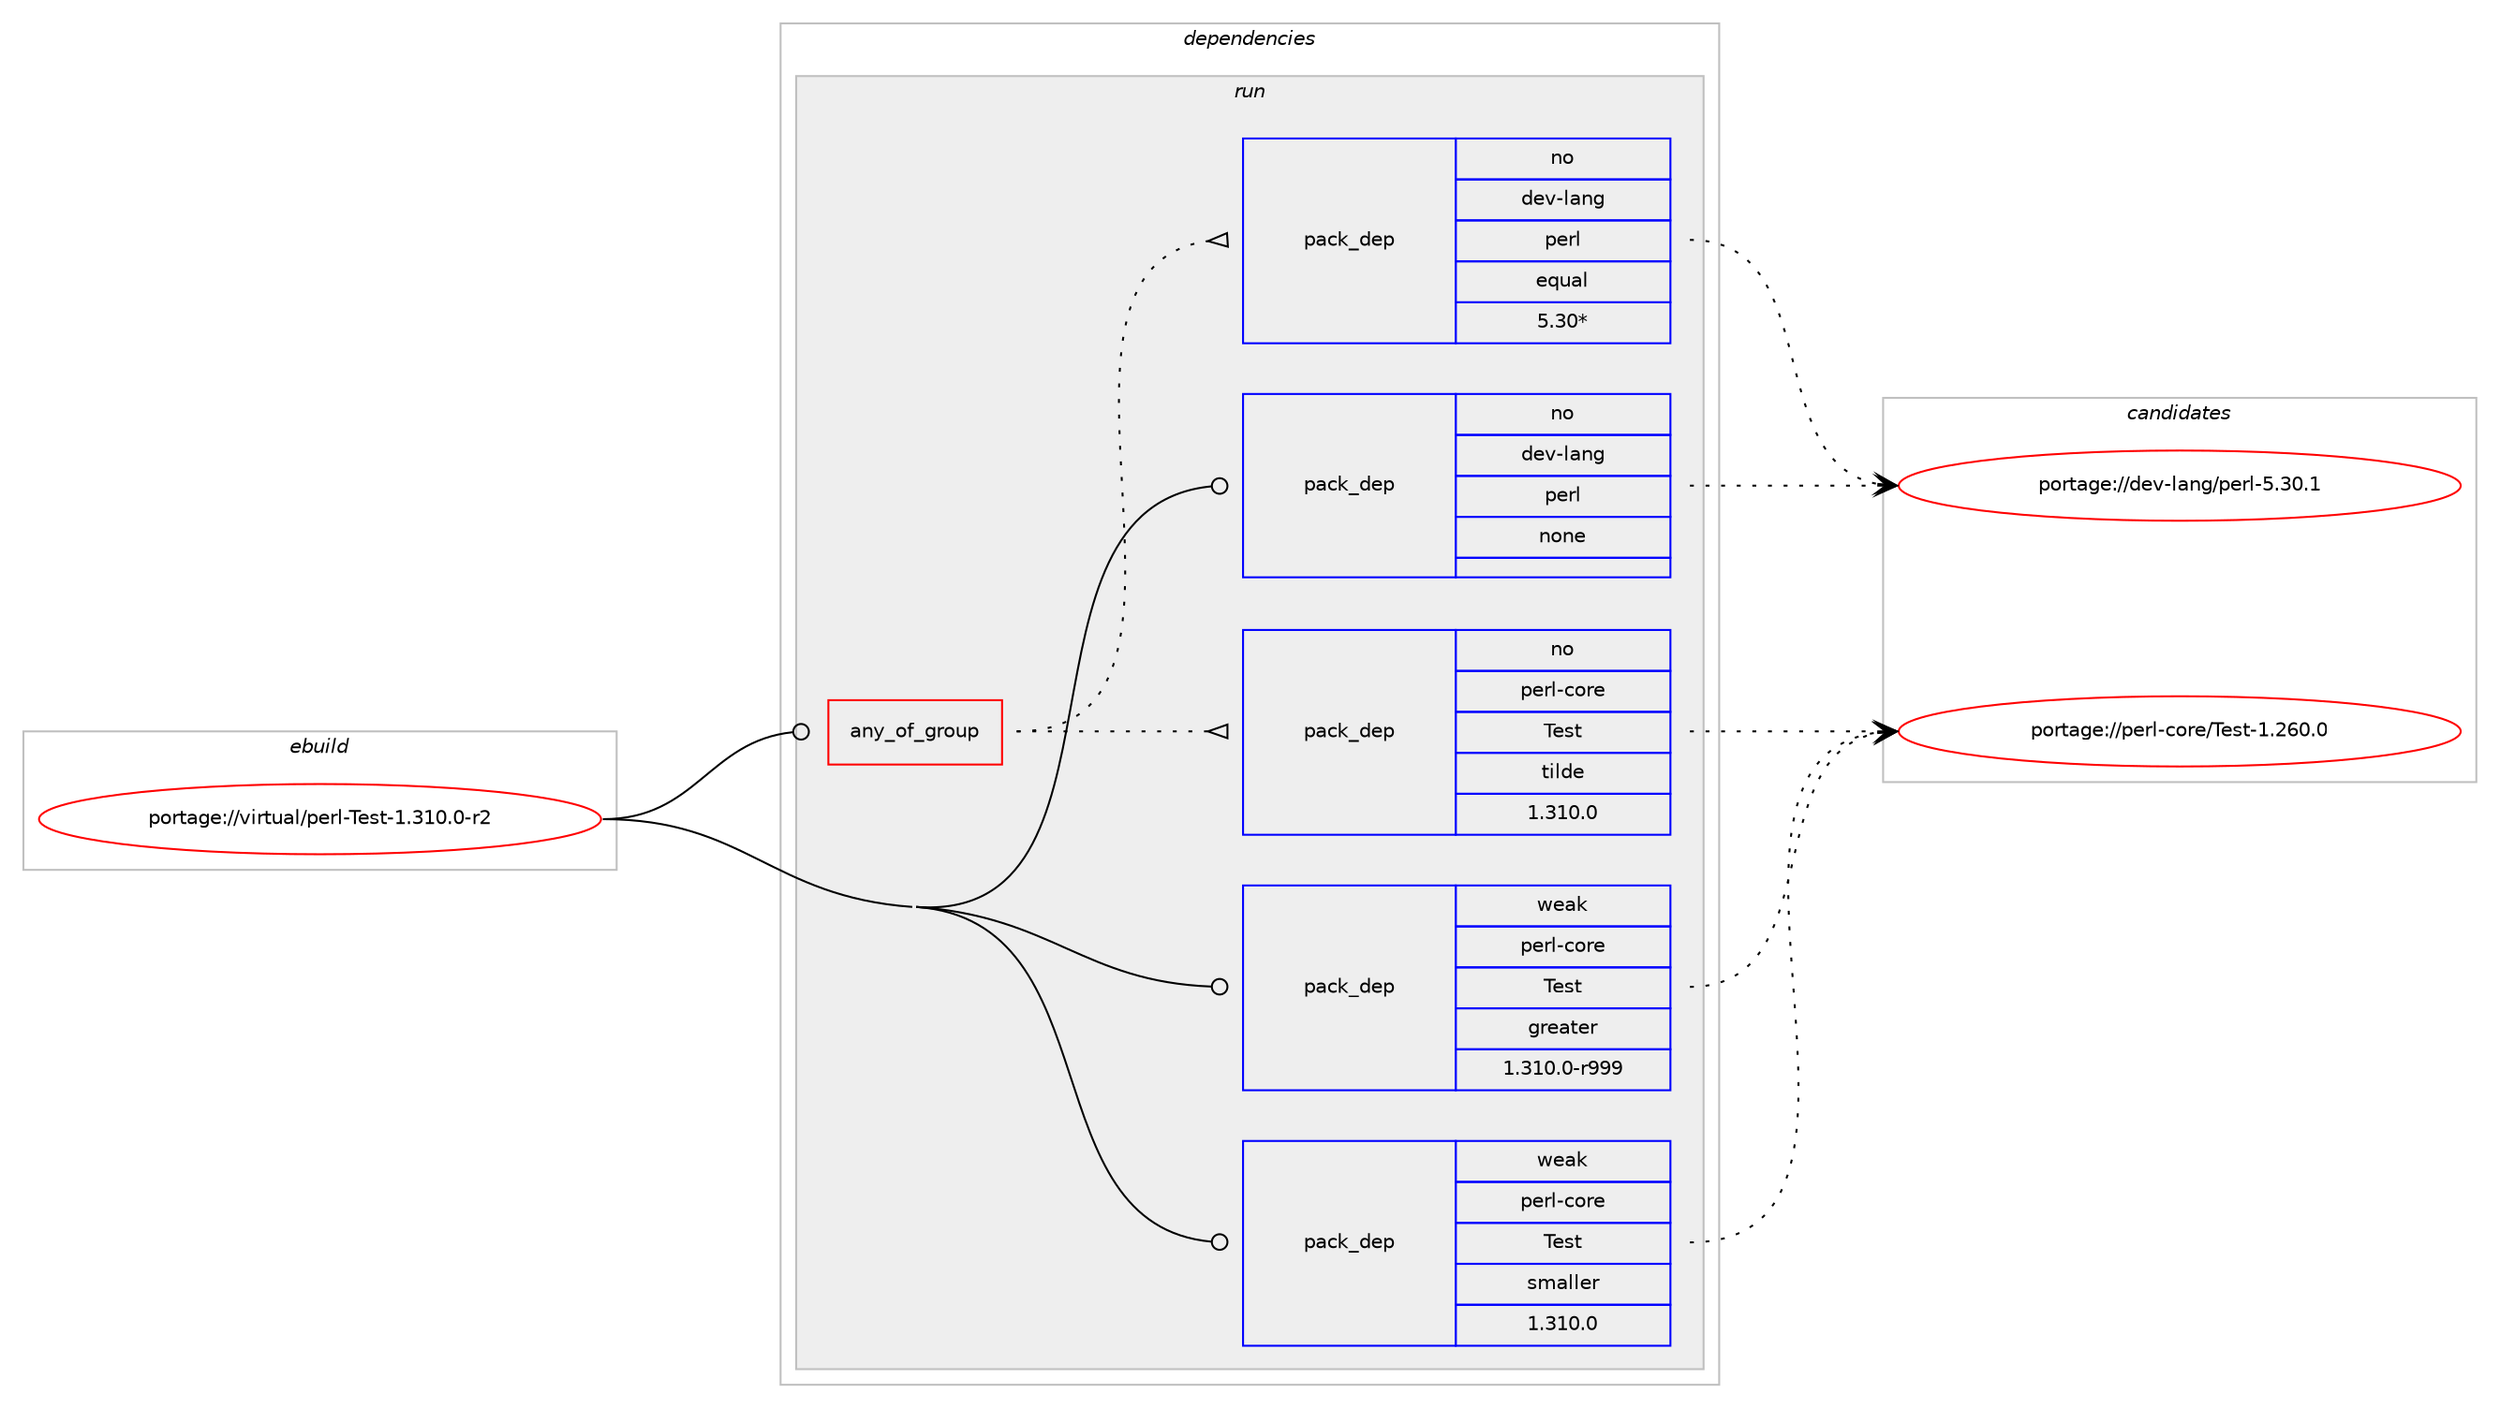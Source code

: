 digraph prolog {

# *************
# Graph options
# *************

newrank=true;
concentrate=true;
compound=true;
graph [rankdir=LR,fontname=Helvetica,fontsize=10,ranksep=1.5];#, ranksep=2.5, nodesep=0.2];
edge  [arrowhead=vee];
node  [fontname=Helvetica,fontsize=10];

# **********
# The ebuild
# **********

subgraph cluster_leftcol {
color=gray;
rank=same;
label=<<i>ebuild</i>>;
id [label="portage://virtual/perl-Test-1.310.0-r2", color=red, width=4, href="../virtual/perl-Test-1.310.0-r2.svg"];
}

# ****************
# The dependencies
# ****************

subgraph cluster_midcol {
color=gray;
label=<<i>dependencies</i>>;
subgraph cluster_compile {
fillcolor="#eeeeee";
style=filled;
label=<<i>compile</i>>;
}
subgraph cluster_compileandrun {
fillcolor="#eeeeee";
style=filled;
label=<<i>compile and run</i>>;
}
subgraph cluster_run {
fillcolor="#eeeeee";
style=filled;
label=<<i>run</i>>;
subgraph any413 {
dependency20148 [label=<<TABLE BORDER="0" CELLBORDER="1" CELLSPACING="0" CELLPADDING="4"><TR><TD CELLPADDING="10">any_of_group</TD></TR></TABLE>>, shape=none, color=red];subgraph pack16728 {
dependency20149 [label=<<TABLE BORDER="0" CELLBORDER="1" CELLSPACING="0" CELLPADDING="4" WIDTH="220"><TR><TD ROWSPAN="6" CELLPADDING="30">pack_dep</TD></TR><TR><TD WIDTH="110">no</TD></TR><TR><TD>dev-lang</TD></TR><TR><TD>perl</TD></TR><TR><TD>equal</TD></TR><TR><TD>5.30*</TD></TR></TABLE>>, shape=none, color=blue];
}
dependency20148:e -> dependency20149:w [weight=20,style="dotted",arrowhead="oinv"];
subgraph pack16729 {
dependency20150 [label=<<TABLE BORDER="0" CELLBORDER="1" CELLSPACING="0" CELLPADDING="4" WIDTH="220"><TR><TD ROWSPAN="6" CELLPADDING="30">pack_dep</TD></TR><TR><TD WIDTH="110">no</TD></TR><TR><TD>perl-core</TD></TR><TR><TD>Test</TD></TR><TR><TD>tilde</TD></TR><TR><TD>1.310.0</TD></TR></TABLE>>, shape=none, color=blue];
}
dependency20148:e -> dependency20150:w [weight=20,style="dotted",arrowhead="oinv"];
}
id:e -> dependency20148:w [weight=20,style="solid",arrowhead="odot"];
subgraph pack16730 {
dependency20151 [label=<<TABLE BORDER="0" CELLBORDER="1" CELLSPACING="0" CELLPADDING="4" WIDTH="220"><TR><TD ROWSPAN="6" CELLPADDING="30">pack_dep</TD></TR><TR><TD WIDTH="110">no</TD></TR><TR><TD>dev-lang</TD></TR><TR><TD>perl</TD></TR><TR><TD>none</TD></TR><TR><TD></TD></TR></TABLE>>, shape=none, color=blue];
}
id:e -> dependency20151:w [weight=20,style="solid",arrowhead="odot"];
subgraph pack16731 {
dependency20152 [label=<<TABLE BORDER="0" CELLBORDER="1" CELLSPACING="0" CELLPADDING="4" WIDTH="220"><TR><TD ROWSPAN="6" CELLPADDING="30">pack_dep</TD></TR><TR><TD WIDTH="110">weak</TD></TR><TR><TD>perl-core</TD></TR><TR><TD>Test</TD></TR><TR><TD>greater</TD></TR><TR><TD>1.310.0-r999</TD></TR></TABLE>>, shape=none, color=blue];
}
id:e -> dependency20152:w [weight=20,style="solid",arrowhead="odot"];
subgraph pack16732 {
dependency20153 [label=<<TABLE BORDER="0" CELLBORDER="1" CELLSPACING="0" CELLPADDING="4" WIDTH="220"><TR><TD ROWSPAN="6" CELLPADDING="30">pack_dep</TD></TR><TR><TD WIDTH="110">weak</TD></TR><TR><TD>perl-core</TD></TR><TR><TD>Test</TD></TR><TR><TD>smaller</TD></TR><TR><TD>1.310.0</TD></TR></TABLE>>, shape=none, color=blue];
}
id:e -> dependency20153:w [weight=20,style="solid",arrowhead="odot"];
}
}

# **************
# The candidates
# **************

subgraph cluster_choices {
rank=same;
color=gray;
label=<<i>candidates</i>>;

subgraph choice16728 {
color=black;
nodesep=1;
choice10010111845108971101034711210111410845534651484649 [label="portage://dev-lang/perl-5.30.1", color=red, width=4,href="../dev-lang/perl-5.30.1.svg"];
dependency20149:e -> choice10010111845108971101034711210111410845534651484649:w [style=dotted,weight="100"];
}
subgraph choice16729 {
color=black;
nodesep=1;
choice112101114108459911111410147841011151164549465054484648 [label="portage://perl-core/Test-1.260.0", color=red, width=4,href="../perl-core/Test-1.260.0.svg"];
dependency20150:e -> choice112101114108459911111410147841011151164549465054484648:w [style=dotted,weight="100"];
}
subgraph choice16730 {
color=black;
nodesep=1;
choice10010111845108971101034711210111410845534651484649 [label="portage://dev-lang/perl-5.30.1", color=red, width=4,href="../dev-lang/perl-5.30.1.svg"];
dependency20151:e -> choice10010111845108971101034711210111410845534651484649:w [style=dotted,weight="100"];
}
subgraph choice16731 {
color=black;
nodesep=1;
choice112101114108459911111410147841011151164549465054484648 [label="portage://perl-core/Test-1.260.0", color=red, width=4,href="../perl-core/Test-1.260.0.svg"];
dependency20152:e -> choice112101114108459911111410147841011151164549465054484648:w [style=dotted,weight="100"];
}
subgraph choice16732 {
color=black;
nodesep=1;
choice112101114108459911111410147841011151164549465054484648 [label="portage://perl-core/Test-1.260.0", color=red, width=4,href="../perl-core/Test-1.260.0.svg"];
dependency20153:e -> choice112101114108459911111410147841011151164549465054484648:w [style=dotted,weight="100"];
}
}

}
